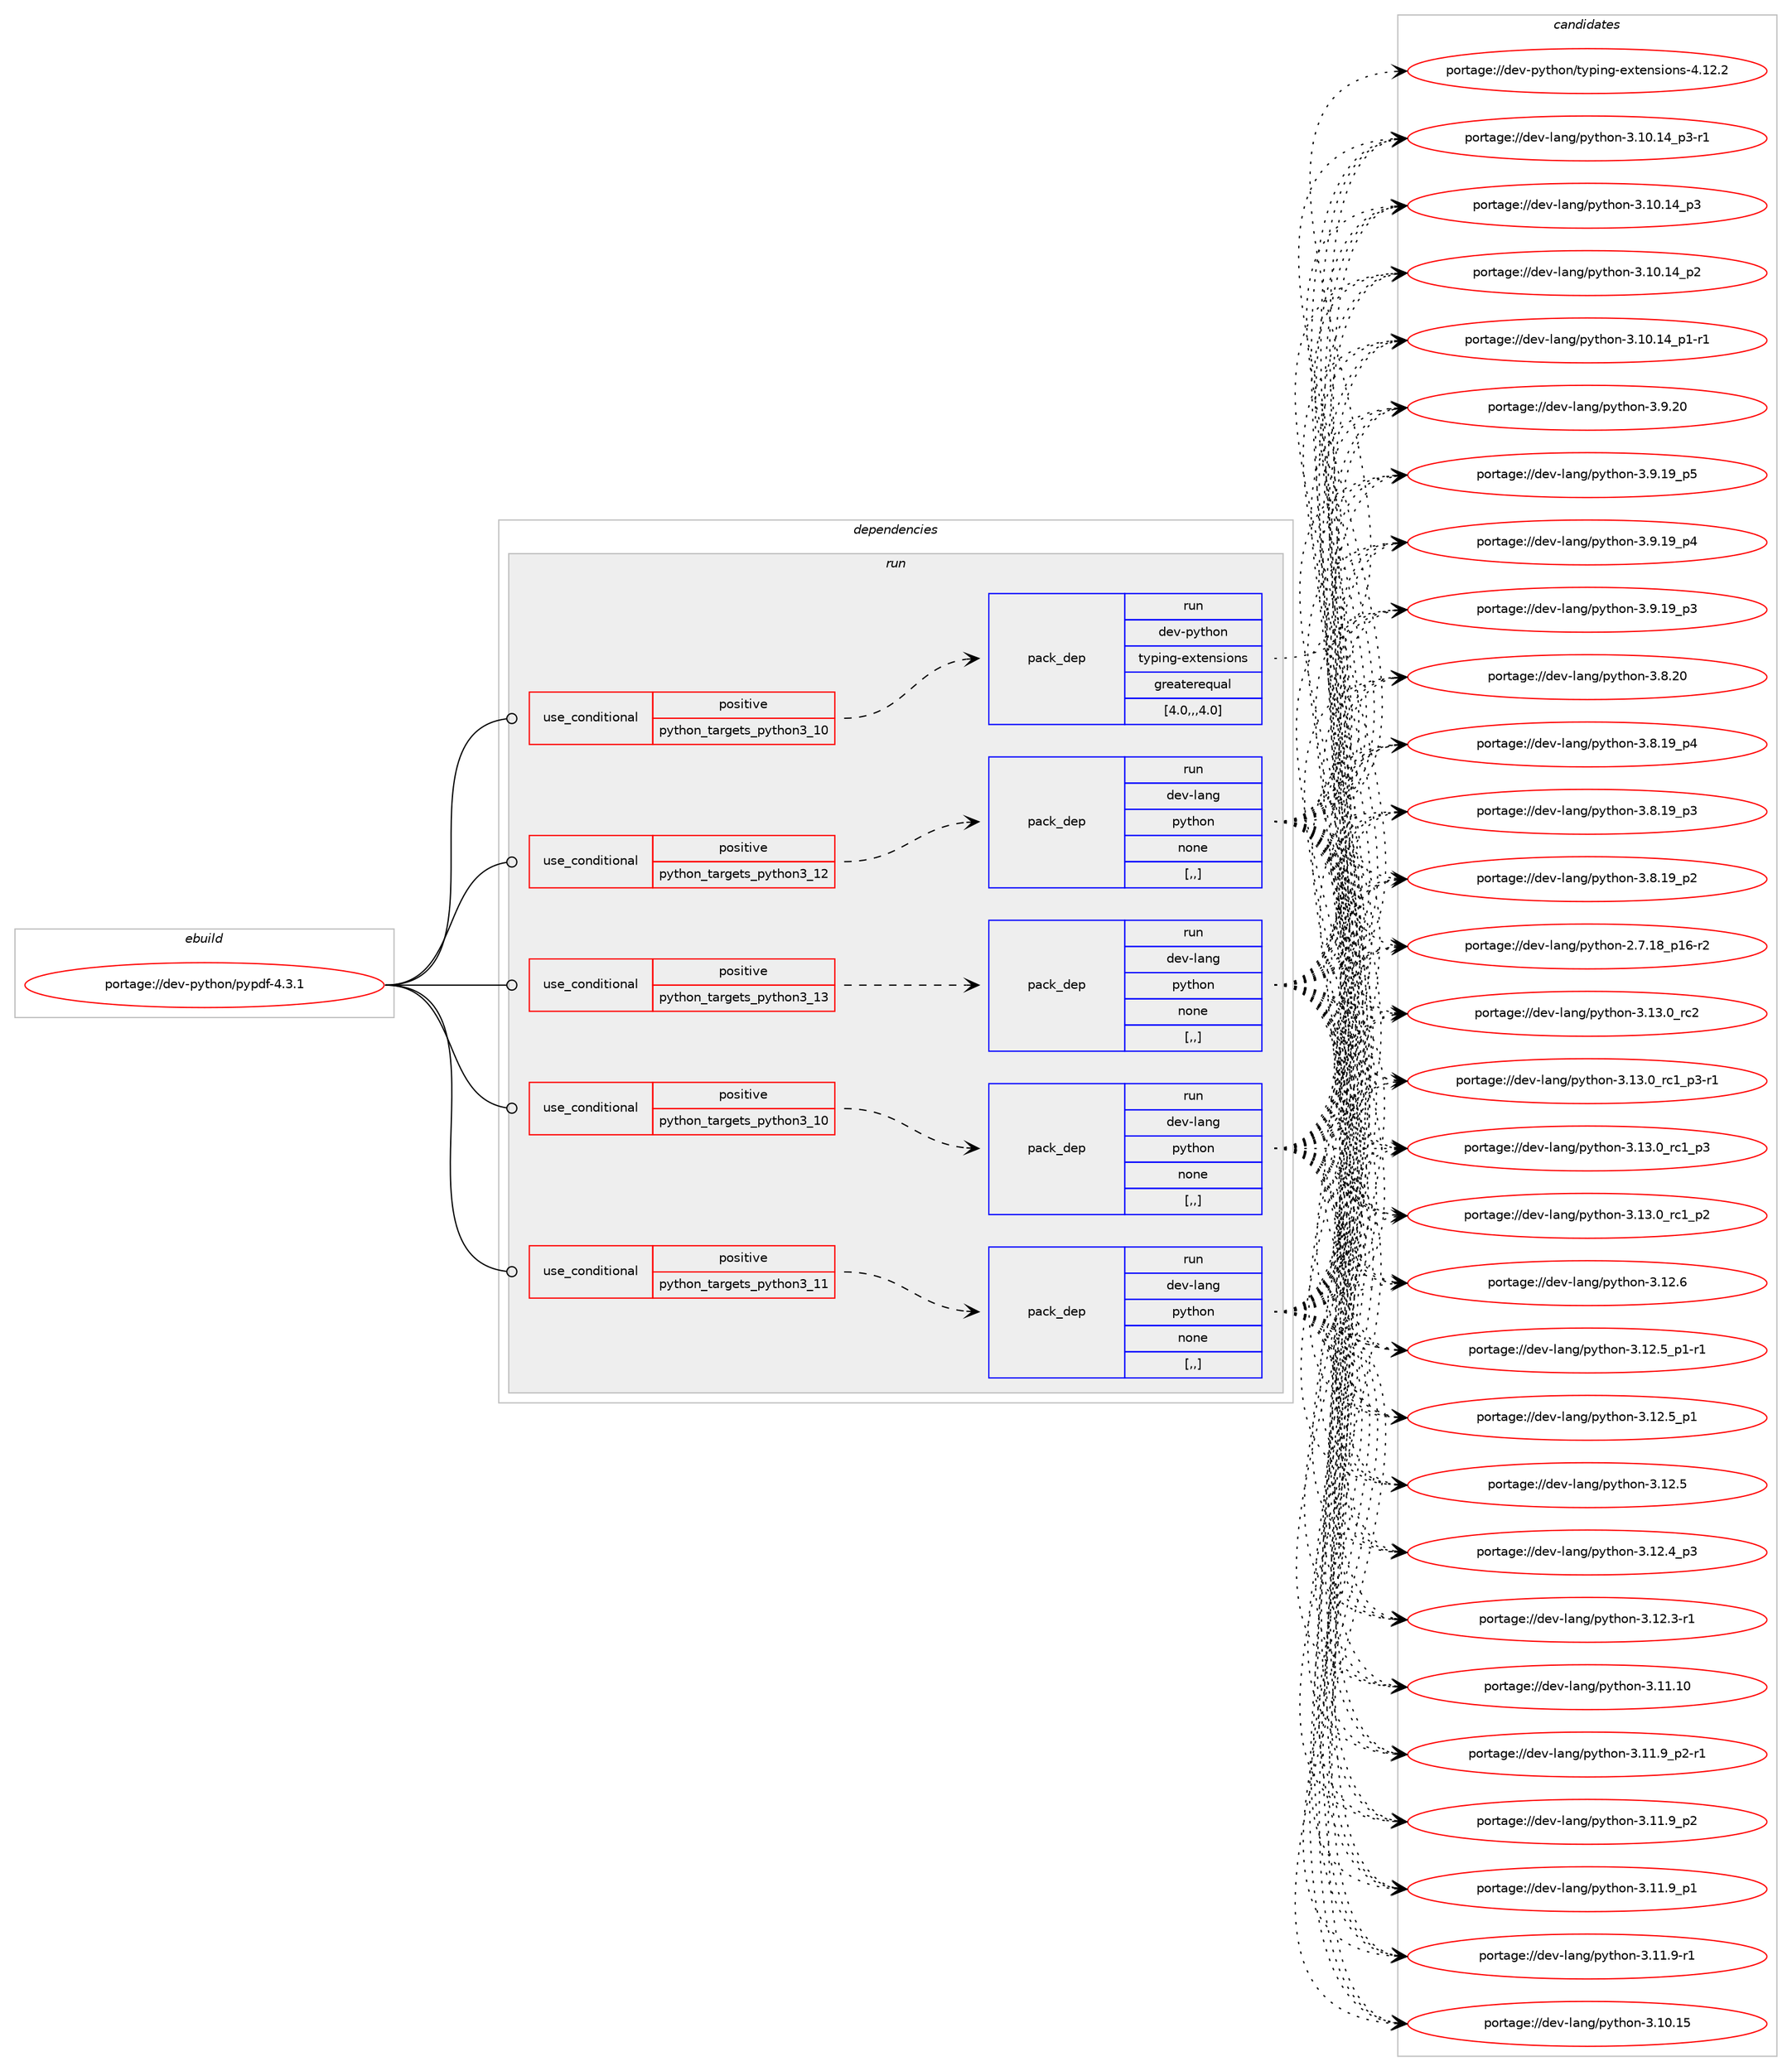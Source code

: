 digraph prolog {

# *************
# Graph options
# *************

newrank=true;
concentrate=true;
compound=true;
graph [rankdir=LR,fontname=Helvetica,fontsize=10,ranksep=1.5];#, ranksep=2.5, nodesep=0.2];
edge  [arrowhead=vee];
node  [fontname=Helvetica,fontsize=10];

# **********
# The ebuild
# **********

subgraph cluster_leftcol {
color=gray;
label=<<i>ebuild</i>>;
id [label="portage://dev-python/pypdf-4.3.1", color=red, width=4, href="../dev-python/pypdf-4.3.1.svg"];
}

# ****************
# The dependencies
# ****************

subgraph cluster_midcol {
color=gray;
label=<<i>dependencies</i>>;
subgraph cluster_compile {
fillcolor="#eeeeee";
style=filled;
label=<<i>compile</i>>;
}
subgraph cluster_compileandrun {
fillcolor="#eeeeee";
style=filled;
label=<<i>compile and run</i>>;
}
subgraph cluster_run {
fillcolor="#eeeeee";
style=filled;
label=<<i>run</i>>;
subgraph cond167839 {
dependency652413 [label=<<TABLE BORDER="0" CELLBORDER="1" CELLSPACING="0" CELLPADDING="4"><TR><TD ROWSPAN="3" CELLPADDING="10">use_conditional</TD></TR><TR><TD>positive</TD></TR><TR><TD>python_targets_python3_10</TD></TR></TABLE>>, shape=none, color=red];
subgraph pack479745 {
dependency652414 [label=<<TABLE BORDER="0" CELLBORDER="1" CELLSPACING="0" CELLPADDING="4" WIDTH="220"><TR><TD ROWSPAN="6" CELLPADDING="30">pack_dep</TD></TR><TR><TD WIDTH="110">run</TD></TR><TR><TD>dev-lang</TD></TR><TR><TD>python</TD></TR><TR><TD>none</TD></TR><TR><TD>[,,]</TD></TR></TABLE>>, shape=none, color=blue];
}
dependency652413:e -> dependency652414:w [weight=20,style="dashed",arrowhead="vee"];
}
id:e -> dependency652413:w [weight=20,style="solid",arrowhead="odot"];
subgraph cond167840 {
dependency652415 [label=<<TABLE BORDER="0" CELLBORDER="1" CELLSPACING="0" CELLPADDING="4"><TR><TD ROWSPAN="3" CELLPADDING="10">use_conditional</TD></TR><TR><TD>positive</TD></TR><TR><TD>python_targets_python3_10</TD></TR></TABLE>>, shape=none, color=red];
subgraph pack479746 {
dependency652416 [label=<<TABLE BORDER="0" CELLBORDER="1" CELLSPACING="0" CELLPADDING="4" WIDTH="220"><TR><TD ROWSPAN="6" CELLPADDING="30">pack_dep</TD></TR><TR><TD WIDTH="110">run</TD></TR><TR><TD>dev-python</TD></TR><TR><TD>typing-extensions</TD></TR><TR><TD>greaterequal</TD></TR><TR><TD>[4.0,,,4.0]</TD></TR></TABLE>>, shape=none, color=blue];
}
dependency652415:e -> dependency652416:w [weight=20,style="dashed",arrowhead="vee"];
}
id:e -> dependency652415:w [weight=20,style="solid",arrowhead="odot"];
subgraph cond167841 {
dependency652417 [label=<<TABLE BORDER="0" CELLBORDER="1" CELLSPACING="0" CELLPADDING="4"><TR><TD ROWSPAN="3" CELLPADDING="10">use_conditional</TD></TR><TR><TD>positive</TD></TR><TR><TD>python_targets_python3_11</TD></TR></TABLE>>, shape=none, color=red];
subgraph pack479747 {
dependency652418 [label=<<TABLE BORDER="0" CELLBORDER="1" CELLSPACING="0" CELLPADDING="4" WIDTH="220"><TR><TD ROWSPAN="6" CELLPADDING="30">pack_dep</TD></TR><TR><TD WIDTH="110">run</TD></TR><TR><TD>dev-lang</TD></TR><TR><TD>python</TD></TR><TR><TD>none</TD></TR><TR><TD>[,,]</TD></TR></TABLE>>, shape=none, color=blue];
}
dependency652417:e -> dependency652418:w [weight=20,style="dashed",arrowhead="vee"];
}
id:e -> dependency652417:w [weight=20,style="solid",arrowhead="odot"];
subgraph cond167842 {
dependency652419 [label=<<TABLE BORDER="0" CELLBORDER="1" CELLSPACING="0" CELLPADDING="4"><TR><TD ROWSPAN="3" CELLPADDING="10">use_conditional</TD></TR><TR><TD>positive</TD></TR><TR><TD>python_targets_python3_12</TD></TR></TABLE>>, shape=none, color=red];
subgraph pack479748 {
dependency652420 [label=<<TABLE BORDER="0" CELLBORDER="1" CELLSPACING="0" CELLPADDING="4" WIDTH="220"><TR><TD ROWSPAN="6" CELLPADDING="30">pack_dep</TD></TR><TR><TD WIDTH="110">run</TD></TR><TR><TD>dev-lang</TD></TR><TR><TD>python</TD></TR><TR><TD>none</TD></TR><TR><TD>[,,]</TD></TR></TABLE>>, shape=none, color=blue];
}
dependency652419:e -> dependency652420:w [weight=20,style="dashed",arrowhead="vee"];
}
id:e -> dependency652419:w [weight=20,style="solid",arrowhead="odot"];
subgraph cond167843 {
dependency652421 [label=<<TABLE BORDER="0" CELLBORDER="1" CELLSPACING="0" CELLPADDING="4"><TR><TD ROWSPAN="3" CELLPADDING="10">use_conditional</TD></TR><TR><TD>positive</TD></TR><TR><TD>python_targets_python3_13</TD></TR></TABLE>>, shape=none, color=red];
subgraph pack479749 {
dependency652422 [label=<<TABLE BORDER="0" CELLBORDER="1" CELLSPACING="0" CELLPADDING="4" WIDTH="220"><TR><TD ROWSPAN="6" CELLPADDING="30">pack_dep</TD></TR><TR><TD WIDTH="110">run</TD></TR><TR><TD>dev-lang</TD></TR><TR><TD>python</TD></TR><TR><TD>none</TD></TR><TR><TD>[,,]</TD></TR></TABLE>>, shape=none, color=blue];
}
dependency652421:e -> dependency652422:w [weight=20,style="dashed",arrowhead="vee"];
}
id:e -> dependency652421:w [weight=20,style="solid",arrowhead="odot"];
}
}

# **************
# The candidates
# **************

subgraph cluster_choices {
rank=same;
color=gray;
label=<<i>candidates</i>>;

subgraph choice479745 {
color=black;
nodesep=1;
choice10010111845108971101034711212111610411111045514649514648951149950 [label="portage://dev-lang/python-3.13.0_rc2", color=red, width=4,href="../dev-lang/python-3.13.0_rc2.svg"];
choice1001011184510897110103471121211161041111104551464951464895114994995112514511449 [label="portage://dev-lang/python-3.13.0_rc1_p3-r1", color=red, width=4,href="../dev-lang/python-3.13.0_rc1_p3-r1.svg"];
choice100101118451089711010347112121116104111110455146495146489511499499511251 [label="portage://dev-lang/python-3.13.0_rc1_p3", color=red, width=4,href="../dev-lang/python-3.13.0_rc1_p3.svg"];
choice100101118451089711010347112121116104111110455146495146489511499499511250 [label="portage://dev-lang/python-3.13.0_rc1_p2", color=red, width=4,href="../dev-lang/python-3.13.0_rc1_p2.svg"];
choice10010111845108971101034711212111610411111045514649504654 [label="portage://dev-lang/python-3.12.6", color=red, width=4,href="../dev-lang/python-3.12.6.svg"];
choice1001011184510897110103471121211161041111104551464950465395112494511449 [label="portage://dev-lang/python-3.12.5_p1-r1", color=red, width=4,href="../dev-lang/python-3.12.5_p1-r1.svg"];
choice100101118451089711010347112121116104111110455146495046539511249 [label="portage://dev-lang/python-3.12.5_p1", color=red, width=4,href="../dev-lang/python-3.12.5_p1.svg"];
choice10010111845108971101034711212111610411111045514649504653 [label="portage://dev-lang/python-3.12.5", color=red, width=4,href="../dev-lang/python-3.12.5.svg"];
choice100101118451089711010347112121116104111110455146495046529511251 [label="portage://dev-lang/python-3.12.4_p3", color=red, width=4,href="../dev-lang/python-3.12.4_p3.svg"];
choice100101118451089711010347112121116104111110455146495046514511449 [label="portage://dev-lang/python-3.12.3-r1", color=red, width=4,href="../dev-lang/python-3.12.3-r1.svg"];
choice1001011184510897110103471121211161041111104551464949464948 [label="portage://dev-lang/python-3.11.10", color=red, width=4,href="../dev-lang/python-3.11.10.svg"];
choice1001011184510897110103471121211161041111104551464949465795112504511449 [label="portage://dev-lang/python-3.11.9_p2-r1", color=red, width=4,href="../dev-lang/python-3.11.9_p2-r1.svg"];
choice100101118451089711010347112121116104111110455146494946579511250 [label="portage://dev-lang/python-3.11.9_p2", color=red, width=4,href="../dev-lang/python-3.11.9_p2.svg"];
choice100101118451089711010347112121116104111110455146494946579511249 [label="portage://dev-lang/python-3.11.9_p1", color=red, width=4,href="../dev-lang/python-3.11.9_p1.svg"];
choice100101118451089711010347112121116104111110455146494946574511449 [label="portage://dev-lang/python-3.11.9-r1", color=red, width=4,href="../dev-lang/python-3.11.9-r1.svg"];
choice1001011184510897110103471121211161041111104551464948464953 [label="portage://dev-lang/python-3.10.15", color=red, width=4,href="../dev-lang/python-3.10.15.svg"];
choice100101118451089711010347112121116104111110455146494846495295112514511449 [label="portage://dev-lang/python-3.10.14_p3-r1", color=red, width=4,href="../dev-lang/python-3.10.14_p3-r1.svg"];
choice10010111845108971101034711212111610411111045514649484649529511251 [label="portage://dev-lang/python-3.10.14_p3", color=red, width=4,href="../dev-lang/python-3.10.14_p3.svg"];
choice10010111845108971101034711212111610411111045514649484649529511250 [label="portage://dev-lang/python-3.10.14_p2", color=red, width=4,href="../dev-lang/python-3.10.14_p2.svg"];
choice100101118451089711010347112121116104111110455146494846495295112494511449 [label="portage://dev-lang/python-3.10.14_p1-r1", color=red, width=4,href="../dev-lang/python-3.10.14_p1-r1.svg"];
choice10010111845108971101034711212111610411111045514657465048 [label="portage://dev-lang/python-3.9.20", color=red, width=4,href="../dev-lang/python-3.9.20.svg"];
choice100101118451089711010347112121116104111110455146574649579511253 [label="portage://dev-lang/python-3.9.19_p5", color=red, width=4,href="../dev-lang/python-3.9.19_p5.svg"];
choice100101118451089711010347112121116104111110455146574649579511252 [label="portage://dev-lang/python-3.9.19_p4", color=red, width=4,href="../dev-lang/python-3.9.19_p4.svg"];
choice100101118451089711010347112121116104111110455146574649579511251 [label="portage://dev-lang/python-3.9.19_p3", color=red, width=4,href="../dev-lang/python-3.9.19_p3.svg"];
choice10010111845108971101034711212111610411111045514656465048 [label="portage://dev-lang/python-3.8.20", color=red, width=4,href="../dev-lang/python-3.8.20.svg"];
choice100101118451089711010347112121116104111110455146564649579511252 [label="portage://dev-lang/python-3.8.19_p4", color=red, width=4,href="../dev-lang/python-3.8.19_p4.svg"];
choice100101118451089711010347112121116104111110455146564649579511251 [label="portage://dev-lang/python-3.8.19_p3", color=red, width=4,href="../dev-lang/python-3.8.19_p3.svg"];
choice100101118451089711010347112121116104111110455146564649579511250 [label="portage://dev-lang/python-3.8.19_p2", color=red, width=4,href="../dev-lang/python-3.8.19_p2.svg"];
choice100101118451089711010347112121116104111110455046554649569511249544511450 [label="portage://dev-lang/python-2.7.18_p16-r2", color=red, width=4,href="../dev-lang/python-2.7.18_p16-r2.svg"];
dependency652414:e -> choice10010111845108971101034711212111610411111045514649514648951149950:w [style=dotted,weight="100"];
dependency652414:e -> choice1001011184510897110103471121211161041111104551464951464895114994995112514511449:w [style=dotted,weight="100"];
dependency652414:e -> choice100101118451089711010347112121116104111110455146495146489511499499511251:w [style=dotted,weight="100"];
dependency652414:e -> choice100101118451089711010347112121116104111110455146495146489511499499511250:w [style=dotted,weight="100"];
dependency652414:e -> choice10010111845108971101034711212111610411111045514649504654:w [style=dotted,weight="100"];
dependency652414:e -> choice1001011184510897110103471121211161041111104551464950465395112494511449:w [style=dotted,weight="100"];
dependency652414:e -> choice100101118451089711010347112121116104111110455146495046539511249:w [style=dotted,weight="100"];
dependency652414:e -> choice10010111845108971101034711212111610411111045514649504653:w [style=dotted,weight="100"];
dependency652414:e -> choice100101118451089711010347112121116104111110455146495046529511251:w [style=dotted,weight="100"];
dependency652414:e -> choice100101118451089711010347112121116104111110455146495046514511449:w [style=dotted,weight="100"];
dependency652414:e -> choice1001011184510897110103471121211161041111104551464949464948:w [style=dotted,weight="100"];
dependency652414:e -> choice1001011184510897110103471121211161041111104551464949465795112504511449:w [style=dotted,weight="100"];
dependency652414:e -> choice100101118451089711010347112121116104111110455146494946579511250:w [style=dotted,weight="100"];
dependency652414:e -> choice100101118451089711010347112121116104111110455146494946579511249:w [style=dotted,weight="100"];
dependency652414:e -> choice100101118451089711010347112121116104111110455146494946574511449:w [style=dotted,weight="100"];
dependency652414:e -> choice1001011184510897110103471121211161041111104551464948464953:w [style=dotted,weight="100"];
dependency652414:e -> choice100101118451089711010347112121116104111110455146494846495295112514511449:w [style=dotted,weight="100"];
dependency652414:e -> choice10010111845108971101034711212111610411111045514649484649529511251:w [style=dotted,weight="100"];
dependency652414:e -> choice10010111845108971101034711212111610411111045514649484649529511250:w [style=dotted,weight="100"];
dependency652414:e -> choice100101118451089711010347112121116104111110455146494846495295112494511449:w [style=dotted,weight="100"];
dependency652414:e -> choice10010111845108971101034711212111610411111045514657465048:w [style=dotted,weight="100"];
dependency652414:e -> choice100101118451089711010347112121116104111110455146574649579511253:w [style=dotted,weight="100"];
dependency652414:e -> choice100101118451089711010347112121116104111110455146574649579511252:w [style=dotted,weight="100"];
dependency652414:e -> choice100101118451089711010347112121116104111110455146574649579511251:w [style=dotted,weight="100"];
dependency652414:e -> choice10010111845108971101034711212111610411111045514656465048:w [style=dotted,weight="100"];
dependency652414:e -> choice100101118451089711010347112121116104111110455146564649579511252:w [style=dotted,weight="100"];
dependency652414:e -> choice100101118451089711010347112121116104111110455146564649579511251:w [style=dotted,weight="100"];
dependency652414:e -> choice100101118451089711010347112121116104111110455146564649579511250:w [style=dotted,weight="100"];
dependency652414:e -> choice100101118451089711010347112121116104111110455046554649569511249544511450:w [style=dotted,weight="100"];
}
subgraph choice479746 {
color=black;
nodesep=1;
choice10010111845112121116104111110471161211121051101034510112011610111011510511111011545524649504650 [label="portage://dev-python/typing-extensions-4.12.2", color=red, width=4,href="../dev-python/typing-extensions-4.12.2.svg"];
dependency652416:e -> choice10010111845112121116104111110471161211121051101034510112011610111011510511111011545524649504650:w [style=dotted,weight="100"];
}
subgraph choice479747 {
color=black;
nodesep=1;
choice10010111845108971101034711212111610411111045514649514648951149950 [label="portage://dev-lang/python-3.13.0_rc2", color=red, width=4,href="../dev-lang/python-3.13.0_rc2.svg"];
choice1001011184510897110103471121211161041111104551464951464895114994995112514511449 [label="portage://dev-lang/python-3.13.0_rc1_p3-r1", color=red, width=4,href="../dev-lang/python-3.13.0_rc1_p3-r1.svg"];
choice100101118451089711010347112121116104111110455146495146489511499499511251 [label="portage://dev-lang/python-3.13.0_rc1_p3", color=red, width=4,href="../dev-lang/python-3.13.0_rc1_p3.svg"];
choice100101118451089711010347112121116104111110455146495146489511499499511250 [label="portage://dev-lang/python-3.13.0_rc1_p2", color=red, width=4,href="../dev-lang/python-3.13.0_rc1_p2.svg"];
choice10010111845108971101034711212111610411111045514649504654 [label="portage://dev-lang/python-3.12.6", color=red, width=4,href="../dev-lang/python-3.12.6.svg"];
choice1001011184510897110103471121211161041111104551464950465395112494511449 [label="portage://dev-lang/python-3.12.5_p1-r1", color=red, width=4,href="../dev-lang/python-3.12.5_p1-r1.svg"];
choice100101118451089711010347112121116104111110455146495046539511249 [label="portage://dev-lang/python-3.12.5_p1", color=red, width=4,href="../dev-lang/python-3.12.5_p1.svg"];
choice10010111845108971101034711212111610411111045514649504653 [label="portage://dev-lang/python-3.12.5", color=red, width=4,href="../dev-lang/python-3.12.5.svg"];
choice100101118451089711010347112121116104111110455146495046529511251 [label="portage://dev-lang/python-3.12.4_p3", color=red, width=4,href="../dev-lang/python-3.12.4_p3.svg"];
choice100101118451089711010347112121116104111110455146495046514511449 [label="portage://dev-lang/python-3.12.3-r1", color=red, width=4,href="../dev-lang/python-3.12.3-r1.svg"];
choice1001011184510897110103471121211161041111104551464949464948 [label="portage://dev-lang/python-3.11.10", color=red, width=4,href="../dev-lang/python-3.11.10.svg"];
choice1001011184510897110103471121211161041111104551464949465795112504511449 [label="portage://dev-lang/python-3.11.9_p2-r1", color=red, width=4,href="../dev-lang/python-3.11.9_p2-r1.svg"];
choice100101118451089711010347112121116104111110455146494946579511250 [label="portage://dev-lang/python-3.11.9_p2", color=red, width=4,href="../dev-lang/python-3.11.9_p2.svg"];
choice100101118451089711010347112121116104111110455146494946579511249 [label="portage://dev-lang/python-3.11.9_p1", color=red, width=4,href="../dev-lang/python-3.11.9_p1.svg"];
choice100101118451089711010347112121116104111110455146494946574511449 [label="portage://dev-lang/python-3.11.9-r1", color=red, width=4,href="../dev-lang/python-3.11.9-r1.svg"];
choice1001011184510897110103471121211161041111104551464948464953 [label="portage://dev-lang/python-3.10.15", color=red, width=4,href="../dev-lang/python-3.10.15.svg"];
choice100101118451089711010347112121116104111110455146494846495295112514511449 [label="portage://dev-lang/python-3.10.14_p3-r1", color=red, width=4,href="../dev-lang/python-3.10.14_p3-r1.svg"];
choice10010111845108971101034711212111610411111045514649484649529511251 [label="portage://dev-lang/python-3.10.14_p3", color=red, width=4,href="../dev-lang/python-3.10.14_p3.svg"];
choice10010111845108971101034711212111610411111045514649484649529511250 [label="portage://dev-lang/python-3.10.14_p2", color=red, width=4,href="../dev-lang/python-3.10.14_p2.svg"];
choice100101118451089711010347112121116104111110455146494846495295112494511449 [label="portage://dev-lang/python-3.10.14_p1-r1", color=red, width=4,href="../dev-lang/python-3.10.14_p1-r1.svg"];
choice10010111845108971101034711212111610411111045514657465048 [label="portage://dev-lang/python-3.9.20", color=red, width=4,href="../dev-lang/python-3.9.20.svg"];
choice100101118451089711010347112121116104111110455146574649579511253 [label="portage://dev-lang/python-3.9.19_p5", color=red, width=4,href="../dev-lang/python-3.9.19_p5.svg"];
choice100101118451089711010347112121116104111110455146574649579511252 [label="portage://dev-lang/python-3.9.19_p4", color=red, width=4,href="../dev-lang/python-3.9.19_p4.svg"];
choice100101118451089711010347112121116104111110455146574649579511251 [label="portage://dev-lang/python-3.9.19_p3", color=red, width=4,href="../dev-lang/python-3.9.19_p3.svg"];
choice10010111845108971101034711212111610411111045514656465048 [label="portage://dev-lang/python-3.8.20", color=red, width=4,href="../dev-lang/python-3.8.20.svg"];
choice100101118451089711010347112121116104111110455146564649579511252 [label="portage://dev-lang/python-3.8.19_p4", color=red, width=4,href="../dev-lang/python-3.8.19_p4.svg"];
choice100101118451089711010347112121116104111110455146564649579511251 [label="portage://dev-lang/python-3.8.19_p3", color=red, width=4,href="../dev-lang/python-3.8.19_p3.svg"];
choice100101118451089711010347112121116104111110455146564649579511250 [label="portage://dev-lang/python-3.8.19_p2", color=red, width=4,href="../dev-lang/python-3.8.19_p2.svg"];
choice100101118451089711010347112121116104111110455046554649569511249544511450 [label="portage://dev-lang/python-2.7.18_p16-r2", color=red, width=4,href="../dev-lang/python-2.7.18_p16-r2.svg"];
dependency652418:e -> choice10010111845108971101034711212111610411111045514649514648951149950:w [style=dotted,weight="100"];
dependency652418:e -> choice1001011184510897110103471121211161041111104551464951464895114994995112514511449:w [style=dotted,weight="100"];
dependency652418:e -> choice100101118451089711010347112121116104111110455146495146489511499499511251:w [style=dotted,weight="100"];
dependency652418:e -> choice100101118451089711010347112121116104111110455146495146489511499499511250:w [style=dotted,weight="100"];
dependency652418:e -> choice10010111845108971101034711212111610411111045514649504654:w [style=dotted,weight="100"];
dependency652418:e -> choice1001011184510897110103471121211161041111104551464950465395112494511449:w [style=dotted,weight="100"];
dependency652418:e -> choice100101118451089711010347112121116104111110455146495046539511249:w [style=dotted,weight="100"];
dependency652418:e -> choice10010111845108971101034711212111610411111045514649504653:w [style=dotted,weight="100"];
dependency652418:e -> choice100101118451089711010347112121116104111110455146495046529511251:w [style=dotted,weight="100"];
dependency652418:e -> choice100101118451089711010347112121116104111110455146495046514511449:w [style=dotted,weight="100"];
dependency652418:e -> choice1001011184510897110103471121211161041111104551464949464948:w [style=dotted,weight="100"];
dependency652418:e -> choice1001011184510897110103471121211161041111104551464949465795112504511449:w [style=dotted,weight="100"];
dependency652418:e -> choice100101118451089711010347112121116104111110455146494946579511250:w [style=dotted,weight="100"];
dependency652418:e -> choice100101118451089711010347112121116104111110455146494946579511249:w [style=dotted,weight="100"];
dependency652418:e -> choice100101118451089711010347112121116104111110455146494946574511449:w [style=dotted,weight="100"];
dependency652418:e -> choice1001011184510897110103471121211161041111104551464948464953:w [style=dotted,weight="100"];
dependency652418:e -> choice100101118451089711010347112121116104111110455146494846495295112514511449:w [style=dotted,weight="100"];
dependency652418:e -> choice10010111845108971101034711212111610411111045514649484649529511251:w [style=dotted,weight="100"];
dependency652418:e -> choice10010111845108971101034711212111610411111045514649484649529511250:w [style=dotted,weight="100"];
dependency652418:e -> choice100101118451089711010347112121116104111110455146494846495295112494511449:w [style=dotted,weight="100"];
dependency652418:e -> choice10010111845108971101034711212111610411111045514657465048:w [style=dotted,weight="100"];
dependency652418:e -> choice100101118451089711010347112121116104111110455146574649579511253:w [style=dotted,weight="100"];
dependency652418:e -> choice100101118451089711010347112121116104111110455146574649579511252:w [style=dotted,weight="100"];
dependency652418:e -> choice100101118451089711010347112121116104111110455146574649579511251:w [style=dotted,weight="100"];
dependency652418:e -> choice10010111845108971101034711212111610411111045514656465048:w [style=dotted,weight="100"];
dependency652418:e -> choice100101118451089711010347112121116104111110455146564649579511252:w [style=dotted,weight="100"];
dependency652418:e -> choice100101118451089711010347112121116104111110455146564649579511251:w [style=dotted,weight="100"];
dependency652418:e -> choice100101118451089711010347112121116104111110455146564649579511250:w [style=dotted,weight="100"];
dependency652418:e -> choice100101118451089711010347112121116104111110455046554649569511249544511450:w [style=dotted,weight="100"];
}
subgraph choice479748 {
color=black;
nodesep=1;
choice10010111845108971101034711212111610411111045514649514648951149950 [label="portage://dev-lang/python-3.13.0_rc2", color=red, width=4,href="../dev-lang/python-3.13.0_rc2.svg"];
choice1001011184510897110103471121211161041111104551464951464895114994995112514511449 [label="portage://dev-lang/python-3.13.0_rc1_p3-r1", color=red, width=4,href="../dev-lang/python-3.13.0_rc1_p3-r1.svg"];
choice100101118451089711010347112121116104111110455146495146489511499499511251 [label="portage://dev-lang/python-3.13.0_rc1_p3", color=red, width=4,href="../dev-lang/python-3.13.0_rc1_p3.svg"];
choice100101118451089711010347112121116104111110455146495146489511499499511250 [label="portage://dev-lang/python-3.13.0_rc1_p2", color=red, width=4,href="../dev-lang/python-3.13.0_rc1_p2.svg"];
choice10010111845108971101034711212111610411111045514649504654 [label="portage://dev-lang/python-3.12.6", color=red, width=4,href="../dev-lang/python-3.12.6.svg"];
choice1001011184510897110103471121211161041111104551464950465395112494511449 [label="portage://dev-lang/python-3.12.5_p1-r1", color=red, width=4,href="../dev-lang/python-3.12.5_p1-r1.svg"];
choice100101118451089711010347112121116104111110455146495046539511249 [label="portage://dev-lang/python-3.12.5_p1", color=red, width=4,href="../dev-lang/python-3.12.5_p1.svg"];
choice10010111845108971101034711212111610411111045514649504653 [label="portage://dev-lang/python-3.12.5", color=red, width=4,href="../dev-lang/python-3.12.5.svg"];
choice100101118451089711010347112121116104111110455146495046529511251 [label="portage://dev-lang/python-3.12.4_p3", color=red, width=4,href="../dev-lang/python-3.12.4_p3.svg"];
choice100101118451089711010347112121116104111110455146495046514511449 [label="portage://dev-lang/python-3.12.3-r1", color=red, width=4,href="../dev-lang/python-3.12.3-r1.svg"];
choice1001011184510897110103471121211161041111104551464949464948 [label="portage://dev-lang/python-3.11.10", color=red, width=4,href="../dev-lang/python-3.11.10.svg"];
choice1001011184510897110103471121211161041111104551464949465795112504511449 [label="portage://dev-lang/python-3.11.9_p2-r1", color=red, width=4,href="../dev-lang/python-3.11.9_p2-r1.svg"];
choice100101118451089711010347112121116104111110455146494946579511250 [label="portage://dev-lang/python-3.11.9_p2", color=red, width=4,href="../dev-lang/python-3.11.9_p2.svg"];
choice100101118451089711010347112121116104111110455146494946579511249 [label="portage://dev-lang/python-3.11.9_p1", color=red, width=4,href="../dev-lang/python-3.11.9_p1.svg"];
choice100101118451089711010347112121116104111110455146494946574511449 [label="portage://dev-lang/python-3.11.9-r1", color=red, width=4,href="../dev-lang/python-3.11.9-r1.svg"];
choice1001011184510897110103471121211161041111104551464948464953 [label="portage://dev-lang/python-3.10.15", color=red, width=4,href="../dev-lang/python-3.10.15.svg"];
choice100101118451089711010347112121116104111110455146494846495295112514511449 [label="portage://dev-lang/python-3.10.14_p3-r1", color=red, width=4,href="../dev-lang/python-3.10.14_p3-r1.svg"];
choice10010111845108971101034711212111610411111045514649484649529511251 [label="portage://dev-lang/python-3.10.14_p3", color=red, width=4,href="../dev-lang/python-3.10.14_p3.svg"];
choice10010111845108971101034711212111610411111045514649484649529511250 [label="portage://dev-lang/python-3.10.14_p2", color=red, width=4,href="../dev-lang/python-3.10.14_p2.svg"];
choice100101118451089711010347112121116104111110455146494846495295112494511449 [label="portage://dev-lang/python-3.10.14_p1-r1", color=red, width=4,href="../dev-lang/python-3.10.14_p1-r1.svg"];
choice10010111845108971101034711212111610411111045514657465048 [label="portage://dev-lang/python-3.9.20", color=red, width=4,href="../dev-lang/python-3.9.20.svg"];
choice100101118451089711010347112121116104111110455146574649579511253 [label="portage://dev-lang/python-3.9.19_p5", color=red, width=4,href="../dev-lang/python-3.9.19_p5.svg"];
choice100101118451089711010347112121116104111110455146574649579511252 [label="portage://dev-lang/python-3.9.19_p4", color=red, width=4,href="../dev-lang/python-3.9.19_p4.svg"];
choice100101118451089711010347112121116104111110455146574649579511251 [label="portage://dev-lang/python-3.9.19_p3", color=red, width=4,href="../dev-lang/python-3.9.19_p3.svg"];
choice10010111845108971101034711212111610411111045514656465048 [label="portage://dev-lang/python-3.8.20", color=red, width=4,href="../dev-lang/python-3.8.20.svg"];
choice100101118451089711010347112121116104111110455146564649579511252 [label="portage://dev-lang/python-3.8.19_p4", color=red, width=4,href="../dev-lang/python-3.8.19_p4.svg"];
choice100101118451089711010347112121116104111110455146564649579511251 [label="portage://dev-lang/python-3.8.19_p3", color=red, width=4,href="../dev-lang/python-3.8.19_p3.svg"];
choice100101118451089711010347112121116104111110455146564649579511250 [label="portage://dev-lang/python-3.8.19_p2", color=red, width=4,href="../dev-lang/python-3.8.19_p2.svg"];
choice100101118451089711010347112121116104111110455046554649569511249544511450 [label="portage://dev-lang/python-2.7.18_p16-r2", color=red, width=4,href="../dev-lang/python-2.7.18_p16-r2.svg"];
dependency652420:e -> choice10010111845108971101034711212111610411111045514649514648951149950:w [style=dotted,weight="100"];
dependency652420:e -> choice1001011184510897110103471121211161041111104551464951464895114994995112514511449:w [style=dotted,weight="100"];
dependency652420:e -> choice100101118451089711010347112121116104111110455146495146489511499499511251:w [style=dotted,weight="100"];
dependency652420:e -> choice100101118451089711010347112121116104111110455146495146489511499499511250:w [style=dotted,weight="100"];
dependency652420:e -> choice10010111845108971101034711212111610411111045514649504654:w [style=dotted,weight="100"];
dependency652420:e -> choice1001011184510897110103471121211161041111104551464950465395112494511449:w [style=dotted,weight="100"];
dependency652420:e -> choice100101118451089711010347112121116104111110455146495046539511249:w [style=dotted,weight="100"];
dependency652420:e -> choice10010111845108971101034711212111610411111045514649504653:w [style=dotted,weight="100"];
dependency652420:e -> choice100101118451089711010347112121116104111110455146495046529511251:w [style=dotted,weight="100"];
dependency652420:e -> choice100101118451089711010347112121116104111110455146495046514511449:w [style=dotted,weight="100"];
dependency652420:e -> choice1001011184510897110103471121211161041111104551464949464948:w [style=dotted,weight="100"];
dependency652420:e -> choice1001011184510897110103471121211161041111104551464949465795112504511449:w [style=dotted,weight="100"];
dependency652420:e -> choice100101118451089711010347112121116104111110455146494946579511250:w [style=dotted,weight="100"];
dependency652420:e -> choice100101118451089711010347112121116104111110455146494946579511249:w [style=dotted,weight="100"];
dependency652420:e -> choice100101118451089711010347112121116104111110455146494946574511449:w [style=dotted,weight="100"];
dependency652420:e -> choice1001011184510897110103471121211161041111104551464948464953:w [style=dotted,weight="100"];
dependency652420:e -> choice100101118451089711010347112121116104111110455146494846495295112514511449:w [style=dotted,weight="100"];
dependency652420:e -> choice10010111845108971101034711212111610411111045514649484649529511251:w [style=dotted,weight="100"];
dependency652420:e -> choice10010111845108971101034711212111610411111045514649484649529511250:w [style=dotted,weight="100"];
dependency652420:e -> choice100101118451089711010347112121116104111110455146494846495295112494511449:w [style=dotted,weight="100"];
dependency652420:e -> choice10010111845108971101034711212111610411111045514657465048:w [style=dotted,weight="100"];
dependency652420:e -> choice100101118451089711010347112121116104111110455146574649579511253:w [style=dotted,weight="100"];
dependency652420:e -> choice100101118451089711010347112121116104111110455146574649579511252:w [style=dotted,weight="100"];
dependency652420:e -> choice100101118451089711010347112121116104111110455146574649579511251:w [style=dotted,weight="100"];
dependency652420:e -> choice10010111845108971101034711212111610411111045514656465048:w [style=dotted,weight="100"];
dependency652420:e -> choice100101118451089711010347112121116104111110455146564649579511252:w [style=dotted,weight="100"];
dependency652420:e -> choice100101118451089711010347112121116104111110455146564649579511251:w [style=dotted,weight="100"];
dependency652420:e -> choice100101118451089711010347112121116104111110455146564649579511250:w [style=dotted,weight="100"];
dependency652420:e -> choice100101118451089711010347112121116104111110455046554649569511249544511450:w [style=dotted,weight="100"];
}
subgraph choice479749 {
color=black;
nodesep=1;
choice10010111845108971101034711212111610411111045514649514648951149950 [label="portage://dev-lang/python-3.13.0_rc2", color=red, width=4,href="../dev-lang/python-3.13.0_rc2.svg"];
choice1001011184510897110103471121211161041111104551464951464895114994995112514511449 [label="portage://dev-lang/python-3.13.0_rc1_p3-r1", color=red, width=4,href="../dev-lang/python-3.13.0_rc1_p3-r1.svg"];
choice100101118451089711010347112121116104111110455146495146489511499499511251 [label="portage://dev-lang/python-3.13.0_rc1_p3", color=red, width=4,href="../dev-lang/python-3.13.0_rc1_p3.svg"];
choice100101118451089711010347112121116104111110455146495146489511499499511250 [label="portage://dev-lang/python-3.13.0_rc1_p2", color=red, width=4,href="../dev-lang/python-3.13.0_rc1_p2.svg"];
choice10010111845108971101034711212111610411111045514649504654 [label="portage://dev-lang/python-3.12.6", color=red, width=4,href="../dev-lang/python-3.12.6.svg"];
choice1001011184510897110103471121211161041111104551464950465395112494511449 [label="portage://dev-lang/python-3.12.5_p1-r1", color=red, width=4,href="../dev-lang/python-3.12.5_p1-r1.svg"];
choice100101118451089711010347112121116104111110455146495046539511249 [label="portage://dev-lang/python-3.12.5_p1", color=red, width=4,href="../dev-lang/python-3.12.5_p1.svg"];
choice10010111845108971101034711212111610411111045514649504653 [label="portage://dev-lang/python-3.12.5", color=red, width=4,href="../dev-lang/python-3.12.5.svg"];
choice100101118451089711010347112121116104111110455146495046529511251 [label="portage://dev-lang/python-3.12.4_p3", color=red, width=4,href="../dev-lang/python-3.12.4_p3.svg"];
choice100101118451089711010347112121116104111110455146495046514511449 [label="portage://dev-lang/python-3.12.3-r1", color=red, width=4,href="../dev-lang/python-3.12.3-r1.svg"];
choice1001011184510897110103471121211161041111104551464949464948 [label="portage://dev-lang/python-3.11.10", color=red, width=4,href="../dev-lang/python-3.11.10.svg"];
choice1001011184510897110103471121211161041111104551464949465795112504511449 [label="portage://dev-lang/python-3.11.9_p2-r1", color=red, width=4,href="../dev-lang/python-3.11.9_p2-r1.svg"];
choice100101118451089711010347112121116104111110455146494946579511250 [label="portage://dev-lang/python-3.11.9_p2", color=red, width=4,href="../dev-lang/python-3.11.9_p2.svg"];
choice100101118451089711010347112121116104111110455146494946579511249 [label="portage://dev-lang/python-3.11.9_p1", color=red, width=4,href="../dev-lang/python-3.11.9_p1.svg"];
choice100101118451089711010347112121116104111110455146494946574511449 [label="portage://dev-lang/python-3.11.9-r1", color=red, width=4,href="../dev-lang/python-3.11.9-r1.svg"];
choice1001011184510897110103471121211161041111104551464948464953 [label="portage://dev-lang/python-3.10.15", color=red, width=4,href="../dev-lang/python-3.10.15.svg"];
choice100101118451089711010347112121116104111110455146494846495295112514511449 [label="portage://dev-lang/python-3.10.14_p3-r1", color=red, width=4,href="../dev-lang/python-3.10.14_p3-r1.svg"];
choice10010111845108971101034711212111610411111045514649484649529511251 [label="portage://dev-lang/python-3.10.14_p3", color=red, width=4,href="../dev-lang/python-3.10.14_p3.svg"];
choice10010111845108971101034711212111610411111045514649484649529511250 [label="portage://dev-lang/python-3.10.14_p2", color=red, width=4,href="../dev-lang/python-3.10.14_p2.svg"];
choice100101118451089711010347112121116104111110455146494846495295112494511449 [label="portage://dev-lang/python-3.10.14_p1-r1", color=red, width=4,href="../dev-lang/python-3.10.14_p1-r1.svg"];
choice10010111845108971101034711212111610411111045514657465048 [label="portage://dev-lang/python-3.9.20", color=red, width=4,href="../dev-lang/python-3.9.20.svg"];
choice100101118451089711010347112121116104111110455146574649579511253 [label="portage://dev-lang/python-3.9.19_p5", color=red, width=4,href="../dev-lang/python-3.9.19_p5.svg"];
choice100101118451089711010347112121116104111110455146574649579511252 [label="portage://dev-lang/python-3.9.19_p4", color=red, width=4,href="../dev-lang/python-3.9.19_p4.svg"];
choice100101118451089711010347112121116104111110455146574649579511251 [label="portage://dev-lang/python-3.9.19_p3", color=red, width=4,href="../dev-lang/python-3.9.19_p3.svg"];
choice10010111845108971101034711212111610411111045514656465048 [label="portage://dev-lang/python-3.8.20", color=red, width=4,href="../dev-lang/python-3.8.20.svg"];
choice100101118451089711010347112121116104111110455146564649579511252 [label="portage://dev-lang/python-3.8.19_p4", color=red, width=4,href="../dev-lang/python-3.8.19_p4.svg"];
choice100101118451089711010347112121116104111110455146564649579511251 [label="portage://dev-lang/python-3.8.19_p3", color=red, width=4,href="../dev-lang/python-3.8.19_p3.svg"];
choice100101118451089711010347112121116104111110455146564649579511250 [label="portage://dev-lang/python-3.8.19_p2", color=red, width=4,href="../dev-lang/python-3.8.19_p2.svg"];
choice100101118451089711010347112121116104111110455046554649569511249544511450 [label="portage://dev-lang/python-2.7.18_p16-r2", color=red, width=4,href="../dev-lang/python-2.7.18_p16-r2.svg"];
dependency652422:e -> choice10010111845108971101034711212111610411111045514649514648951149950:w [style=dotted,weight="100"];
dependency652422:e -> choice1001011184510897110103471121211161041111104551464951464895114994995112514511449:w [style=dotted,weight="100"];
dependency652422:e -> choice100101118451089711010347112121116104111110455146495146489511499499511251:w [style=dotted,weight="100"];
dependency652422:e -> choice100101118451089711010347112121116104111110455146495146489511499499511250:w [style=dotted,weight="100"];
dependency652422:e -> choice10010111845108971101034711212111610411111045514649504654:w [style=dotted,weight="100"];
dependency652422:e -> choice1001011184510897110103471121211161041111104551464950465395112494511449:w [style=dotted,weight="100"];
dependency652422:e -> choice100101118451089711010347112121116104111110455146495046539511249:w [style=dotted,weight="100"];
dependency652422:e -> choice10010111845108971101034711212111610411111045514649504653:w [style=dotted,weight="100"];
dependency652422:e -> choice100101118451089711010347112121116104111110455146495046529511251:w [style=dotted,weight="100"];
dependency652422:e -> choice100101118451089711010347112121116104111110455146495046514511449:w [style=dotted,weight="100"];
dependency652422:e -> choice1001011184510897110103471121211161041111104551464949464948:w [style=dotted,weight="100"];
dependency652422:e -> choice1001011184510897110103471121211161041111104551464949465795112504511449:w [style=dotted,weight="100"];
dependency652422:e -> choice100101118451089711010347112121116104111110455146494946579511250:w [style=dotted,weight="100"];
dependency652422:e -> choice100101118451089711010347112121116104111110455146494946579511249:w [style=dotted,weight="100"];
dependency652422:e -> choice100101118451089711010347112121116104111110455146494946574511449:w [style=dotted,weight="100"];
dependency652422:e -> choice1001011184510897110103471121211161041111104551464948464953:w [style=dotted,weight="100"];
dependency652422:e -> choice100101118451089711010347112121116104111110455146494846495295112514511449:w [style=dotted,weight="100"];
dependency652422:e -> choice10010111845108971101034711212111610411111045514649484649529511251:w [style=dotted,weight="100"];
dependency652422:e -> choice10010111845108971101034711212111610411111045514649484649529511250:w [style=dotted,weight="100"];
dependency652422:e -> choice100101118451089711010347112121116104111110455146494846495295112494511449:w [style=dotted,weight="100"];
dependency652422:e -> choice10010111845108971101034711212111610411111045514657465048:w [style=dotted,weight="100"];
dependency652422:e -> choice100101118451089711010347112121116104111110455146574649579511253:w [style=dotted,weight="100"];
dependency652422:e -> choice100101118451089711010347112121116104111110455146574649579511252:w [style=dotted,weight="100"];
dependency652422:e -> choice100101118451089711010347112121116104111110455146574649579511251:w [style=dotted,weight="100"];
dependency652422:e -> choice10010111845108971101034711212111610411111045514656465048:w [style=dotted,weight="100"];
dependency652422:e -> choice100101118451089711010347112121116104111110455146564649579511252:w [style=dotted,weight="100"];
dependency652422:e -> choice100101118451089711010347112121116104111110455146564649579511251:w [style=dotted,weight="100"];
dependency652422:e -> choice100101118451089711010347112121116104111110455146564649579511250:w [style=dotted,weight="100"];
dependency652422:e -> choice100101118451089711010347112121116104111110455046554649569511249544511450:w [style=dotted,weight="100"];
}
}

}
